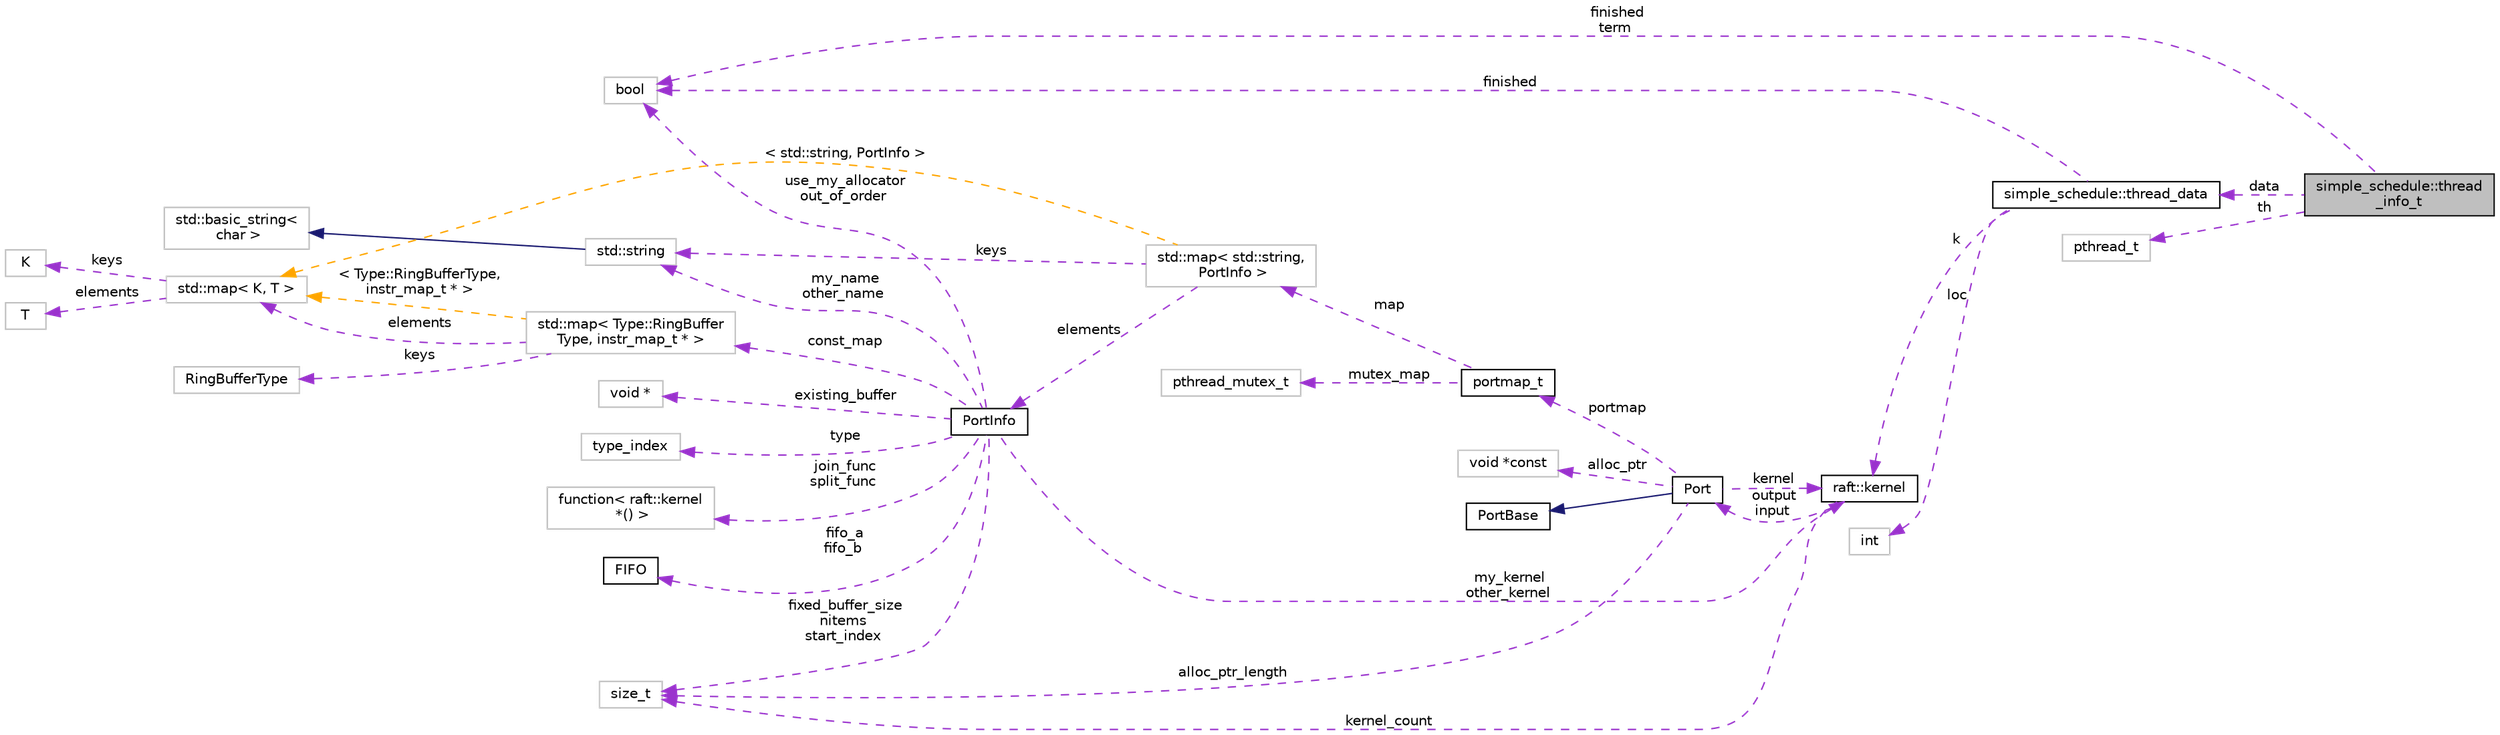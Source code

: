 digraph "simple_schedule::thread_info_t"
{
 // INTERACTIVE_SVG=YES
  bgcolor="transparent";
  edge [fontname="Helvetica",fontsize="10",labelfontname="Helvetica",labelfontsize="10"];
  node [fontname="Helvetica",fontsize="10",shape=record];
  rankdir="LR";
  Node1 [label="simple_schedule::thread\l_info_t",height=0.2,width=0.4,color="black", fillcolor="grey75", style="filled", fontcolor="black"];
  Node2 -> Node1 [dir="back",color="darkorchid3",fontsize="10",style="dashed",label=" data" ,fontname="Helvetica"];
  Node2 [label="simple_schedule::thread_data",height=0.2,width=0.4,color="black",URL="$structsimple__schedule_1_1thread__data.html"];
  Node3 -> Node2 [dir="back",color="darkorchid3",fontsize="10",style="dashed",label=" loc" ,fontname="Helvetica"];
  Node3 [label="int",height=0.2,width=0.4,color="grey75"];
  Node4 -> Node2 [dir="back",color="darkorchid3",fontsize="10",style="dashed",label=" finished" ,fontname="Helvetica"];
  Node4 [label="bool",height=0.2,width=0.4,color="grey75"];
  Node5 -> Node2 [dir="back",color="darkorchid3",fontsize="10",style="dashed",label=" k" ,fontname="Helvetica"];
  Node5 [label="raft::kernel",height=0.2,width=0.4,color="black",URL="$classraft_1_1kernel.html"];
  Node6 -> Node5 [dir="back",color="darkorchid3",fontsize="10",style="dashed",label=" kernel_count" ,fontname="Helvetica"];
  Node6 [label="size_t",height=0.2,width=0.4,color="grey75"];
  Node7 -> Node5 [dir="back",color="darkorchid3",fontsize="10",style="dashed",label=" output\ninput" ,fontname="Helvetica"];
  Node7 [label="Port",height=0.2,width=0.4,color="black",URL="$class_port.html"];
  Node8 -> Node7 [dir="back",color="midnightblue",fontsize="10",style="solid",fontname="Helvetica"];
  Node8 [label="PortBase",height=0.2,width=0.4,color="black",URL="$class_port_base.html"];
  Node9 -> Node7 [dir="back",color="darkorchid3",fontsize="10",style="dashed",label=" alloc_ptr" ,fontname="Helvetica"];
  Node9 [label="void *const",height=0.2,width=0.4,color="grey75"];
  Node6 -> Node7 [dir="back",color="darkorchid3",fontsize="10",style="dashed",label=" alloc_ptr_length" ,fontname="Helvetica"];
  Node10 -> Node7 [dir="back",color="darkorchid3",fontsize="10",style="dashed",label=" portmap" ,fontname="Helvetica"];
  Node10 [label="portmap_t",height=0.2,width=0.4,color="black",URL="$structportmap__t.html"];
  Node11 -> Node10 [dir="back",color="darkorchid3",fontsize="10",style="dashed",label=" map" ,fontname="Helvetica"];
  Node11 [label="std::map\< std::string,\l PortInfo \>",height=0.2,width=0.4,color="grey75"];
  Node12 -> Node11 [dir="back",color="darkorchid3",fontsize="10",style="dashed",label=" keys" ,fontname="Helvetica"];
  Node12 [label="std::string",height=0.2,width=0.4,color="grey75",tooltip="STL class. "];
  Node13 -> Node12 [dir="back",color="midnightblue",fontsize="10",style="solid",fontname="Helvetica"];
  Node13 [label="std::basic_string\<\l char \>",height=0.2,width=0.4,color="grey75",tooltip="STL class. "];
  Node14 -> Node11 [dir="back",color="darkorchid3",fontsize="10",style="dashed",label=" elements" ,fontname="Helvetica"];
  Node14 [label="PortInfo",height=0.2,width=0.4,color="black",URL="$struct_port_info.html"];
  Node15 -> Node14 [dir="back",color="darkorchid3",fontsize="10",style="dashed",label=" type" ,fontname="Helvetica"];
  Node15 [label="type_index",height=0.2,width=0.4,color="grey75"];
  Node16 -> Node14 [dir="back",color="darkorchid3",fontsize="10",style="dashed",label=" join_func\nsplit_func" ,fontname="Helvetica"];
  Node16 [label="function\< raft::kernel\l *() \>",height=0.2,width=0.4,color="grey75"];
  Node17 -> Node14 [dir="back",color="darkorchid3",fontsize="10",style="dashed",label=" const_map" ,fontname="Helvetica"];
  Node17 [label="std::map\< Type::RingBuffer\lType, instr_map_t * \>",height=0.2,width=0.4,color="grey75"];
  Node18 -> Node17 [dir="back",color="darkorchid3",fontsize="10",style="dashed",label=" elements" ,fontname="Helvetica"];
  Node18 [label="std::map\< K, T \>",height=0.2,width=0.4,color="grey75",tooltip="STL class. "];
  Node19 -> Node18 [dir="back",color="darkorchid3",fontsize="10",style="dashed",label=" keys" ,fontname="Helvetica"];
  Node19 [label="K",height=0.2,width=0.4,color="grey75"];
  Node20 -> Node18 [dir="back",color="darkorchid3",fontsize="10",style="dashed",label=" elements" ,fontname="Helvetica"];
  Node20 [label="T",height=0.2,width=0.4,color="grey75"];
  Node21 -> Node17 [dir="back",color="darkorchid3",fontsize="10",style="dashed",label=" keys" ,fontname="Helvetica"];
  Node21 [label="RingBufferType",height=0.2,width=0.4,color="grey75"];
  Node18 -> Node17 [dir="back",color="orange",fontsize="10",style="dashed",label=" \< Type::RingBufferType,\l instr_map_t * \>" ,fontname="Helvetica"];
  Node4 -> Node14 [dir="back",color="darkorchid3",fontsize="10",style="dashed",label=" use_my_allocator\nout_of_order" ,fontname="Helvetica"];
  Node12 -> Node14 [dir="back",color="darkorchid3",fontsize="10",style="dashed",label=" my_name\nother_name" ,fontname="Helvetica"];
  Node22 -> Node14 [dir="back",color="darkorchid3",fontsize="10",style="dashed",label=" fifo_a\nfifo_b" ,fontname="Helvetica"];
  Node22 [label="FIFO",height=0.2,width=0.4,color="black",URL="$class_f_i_f_o.html"];
  Node6 -> Node14 [dir="back",color="darkorchid3",fontsize="10",style="dashed",label=" fixed_buffer_size\nnitems\nstart_index" ,fontname="Helvetica"];
  Node5 -> Node14 [dir="back",color="darkorchid3",fontsize="10",style="dashed",label=" my_kernel\nother_kernel" ,fontname="Helvetica"];
  Node23 -> Node14 [dir="back",color="darkorchid3",fontsize="10",style="dashed",label=" existing_buffer" ,fontname="Helvetica"];
  Node23 [label="void *",height=0.2,width=0.4,color="grey75"];
  Node18 -> Node11 [dir="back",color="orange",fontsize="10",style="dashed",label=" \< std::string, PortInfo \>" ,fontname="Helvetica"];
  Node24 -> Node10 [dir="back",color="darkorchid3",fontsize="10",style="dashed",label=" mutex_map" ,fontname="Helvetica"];
  Node24 [label="pthread_mutex_t",height=0.2,width=0.4,color="grey75"];
  Node5 -> Node7 [dir="back",color="darkorchid3",fontsize="10",style="dashed",label=" kernel" ,fontname="Helvetica"];
  Node25 -> Node1 [dir="back",color="darkorchid3",fontsize="10",style="dashed",label=" th" ,fontname="Helvetica"];
  Node25 [label="pthread_t",height=0.2,width=0.4,color="grey75"];
  Node4 -> Node1 [dir="back",color="darkorchid3",fontsize="10",style="dashed",label=" finished\nterm" ,fontname="Helvetica"];
}
